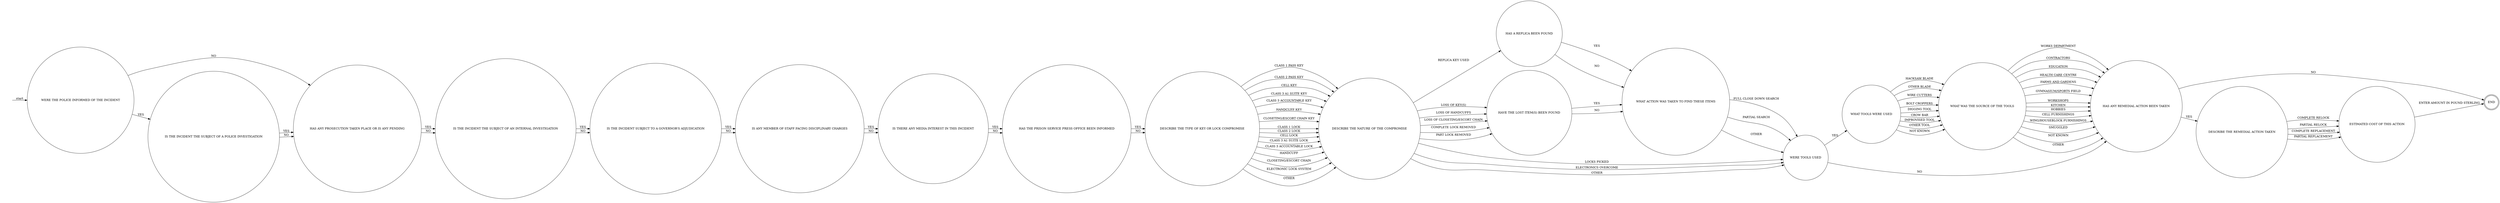 digraph OLD_KEY_LOCK_INCIDENT {  rankdir=LR;
  node [shape = circle];
  START_NODE [label="", shape=none];
  START_NODE -> 44598 [label = "start"];
  END_NODE [label="END", shape="doublecircle"];
  44166 [label = "HAS ANY PROSECUTION TAKEN PLACE OR IS ANY PENDING"];
  44166 -> 44331 [label = "YES"];
  44166 -> 44331 [label = "NO"];
  44228 [label = "HAS THE PRISON SERVICE PRESS OFFICE BEEN INFORMED"];
  44228 -> 44972 [label = "YES"];
  44228 -> 44972 [label = "NO"];
  44331 [label = "IS THE INCIDENT THE SUBJECT OF AN INTERNAL INVESTIGATION"];
  44331 -> 44386 [label = "YES"];
  44331 -> 44386 [label = "NO"];
  44355 [label = "HAS A REPLICA BEEN FOUND"];
  44355 -> 44894 [label = "YES"];
  44355 -> 44894 [label = "NO"];
  44386 [label = "IS THE INCIDENT SUBJECT TO A GOVERNOR'S ADJUDICATION"];
  44386 -> 44414 [label = "YES"];
  44386 -> 44414 [label = "NO"];
  44407 [label = "WHAT TOOLS WERE USED"];
  44407 -> 44925 [label = "HACKSAW BLADE"];
  44407 -> 44925 [label = "OTHER BLADE"];
  44407 -> 44925 [label = "WIRE CUTTERS"];
  44407 -> 44925 [label = "BOLT CROPPERS"];
  44407 -> 44925 [label = "DIGGING TOOL"];
  44407 -> 44925 [label = "CROW BAR"];
  44407 -> 44925 [label = "IMPROVISED TOOL"];
  44407 -> 44925 [label = "OTHER TOOL"];
  44407 -> 44925 [label = "NOT KNOWN"];
  44414 [label = "IS ANY MEMBER OF STAFF FACING DISCIPLINARY CHARGES"];
  44414 -> 44678 [label = "YES"];
  44414 -> 44678 [label = "NO"];
  44449 [label = "DESCRIBE THE REMEDIAL ACTION TAKEN"];
  44449 -> 44921 [label = "COMPLETE RELOCK"];
  44449 -> 44921 [label = "PARTIAL RELOCK"];
  44449 -> 44921 [label = "COMPLETE REPLACEMENT"];
  44449 -> 44921 [label = "PARTIAL REPLACEMENT"];
  44598 [label = "WERE THE POLICE INFORMED OF THE INCIDENT"];
  44598 -> 45072 [label = "YES"];
  44598 -> 44166 [label = "NO"];
  44619 [label = "HAVE THE LOST ITEM(S) BEEN FOUND"];
  44619 -> 44894 [label = "YES"];
  44619 -> 44894 [label = "NO"];
  44678 [label = "IS THERE ANY MEDIA INTEREST IN THIS INCIDENT"];
  44678 -> 44228 [label = "YES"];
  44678 -> 44228 [label = "NO"];
  44775 [label = "HAS ANY REMEDIAL ACTION BEEN TAKEN"];
  44775 -> 44449 [label = "YES"];
  44775 -> END_NODE [label = "NO"];
  44866 [label = "WERE TOOLS USED"];
  44866 -> 44407 [label = "YES"];
  44866 -> 44775 [label = "NO"];
  44894 [label = "WHAT ACTION WAS TAKEN TO FIND THESE ITEMS"];
  44894 -> 44866 [label = "FULL CLOSE DOWN SEARCH"];
  44894 -> 44866 [label = "PARTIAL SEARCH"];
  44894 -> 44866 [label = "OTHER"];
  44921 [label = "ESTIMATED COST OF THIS ACTION"];
  44921 -> END_NODE [label = "ENTER AMOUNT IN POUND STERLING"];
  44925 [label = "WHAT WAS THE SOURCE OF THE TOOLS"];
  44925 -> 44775 [label = "WORKS DEPARTMENT"];
  44925 -> 44775 [label = "CONTRACTORS"];
  44925 -> 44775 [label = "EDUCATION"];
  44925 -> 44775 [label = "HEALTH CARE CENTRE"];
  44925 -> 44775 [label = "FARMS AND GARDENS"];
  44925 -> 44775 [label = "GYMNASIUM/SPORTS FIELD"];
  44925 -> 44775 [label = "WORKSHOPS"];
  44925 -> 44775 [label = "KITCHEN"];
  44925 -> 44775 [label = "HOBBIES"];
  44925 -> 44775 [label = "CELL FURNISHINGS"];
  44925 -> 44775 [label = "WING/HOUSEBLOCK FURNISHINGS"];
  44925 -> 44775 [label = "SMUGGLED"];
  44925 -> 44775 [label = "NOT KNOWN"];
  44925 -> 44775 [label = "OTHER"];
  44972 [label = "DESCRIBE THE TYPE OF KEY OR LOCK COMPROMISE"];
  44972 -> 45015 [label = "CLASS 1 PASS KEY"];
  44972 -> 45015 [label = "CLASS 2 PASS KEY"];
  44972 -> 45015 [label = "CELL KEY"];
  44972 -> 45015 [label = "CLASS 3 A1 SUITE KEY"];
  44972 -> 45015 [label = "CLASS 3 ACCOUNTABLE KEY"];
  44972 -> 45015 [label = "HANDCUFF KEY"];
  44972 -> 45015 [label = "CLOSETING/ESCORT CHAIN KEY"];
  44972 -> 45015 [label = "CLASS 1 LOCK"];
  44972 -> 45015 [label = "CLASS 2 LOCK"];
  44972 -> 45015 [label = "CELL LOCK"];
  44972 -> 45015 [label = "CLASS 3 A1 SUITE LOCK"];
  44972 -> 45015 [label = "CLASS 3 ACCOUNTABLE LOCK"];
  44972 -> 45015 [label = "HANDCUFF"];
  44972 -> 45015 [label = "CLOSETING/ESCORT CHAIN"];
  44972 -> 45015 [label = "ELECTRONIC LOCK SYSTEM"];
  44972 -> 45015 [label = "OTHER"];
  45015 [label = "DESCRIBE THE NATURE OF THE COMPROMISE"];
  45015 -> 44619 [label = "LOSS OF KEY(S)"];
  45015 -> 44619 [label = "LOSS OF HANDCUFFS"];
  45015 -> 44619 [label = "LOSS OF CLOSETING/ESCORT CHAIN"];
  45015 -> 44619 [label = "COMPLETE LOCK REMOVED"];
  45015 -> 44619 [label = "PART LOCK REMOVED"];
  45015 -> 44355 [label = "REPLICA KEY USED"];
  45015 -> 44866 [label = "LOCKS PICKED"];
  45015 -> 44866 [label = "ELECTRONICS OVERCOME"];
  45015 -> 44866 [label = "OTHER"];
  45072 [label = "IS THE INCIDENT THE SUBJECT OF A POLICE INVESTIGATION"];
  45072 -> 44166 [label = "YES"];
  45072 -> 44166 [label = "NO"];
}
